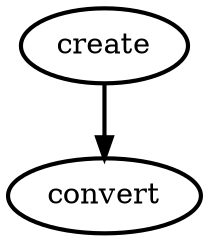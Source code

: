 digraph convertcreate{
create	->	convert [style = bold];

create [style = bold];
convert [style = bold];
}
